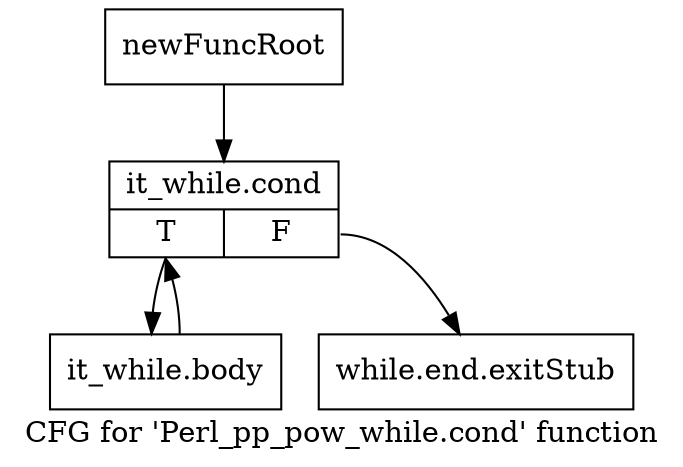 digraph "CFG for 'Perl_pp_pow_while.cond' function" {
	label="CFG for 'Perl_pp_pow_while.cond' function";

	Node0x4e29f30 [shape=record,label="{newFuncRoot}"];
	Node0x4e29f30 -> Node0x4e31010;
	Node0x4e30fc0 [shape=record,label="{while.end.exitStub}"];
	Node0x4e31010 [shape=record,label="{it_while.cond|{<s0>T|<s1>F}}"];
	Node0x4e31010:s0 -> Node0x4e314d0;
	Node0x4e31010:s1 -> Node0x4e30fc0;
	Node0x4e314d0 [shape=record,label="{it_while.body}"];
	Node0x4e314d0 -> Node0x4e31010;
}
